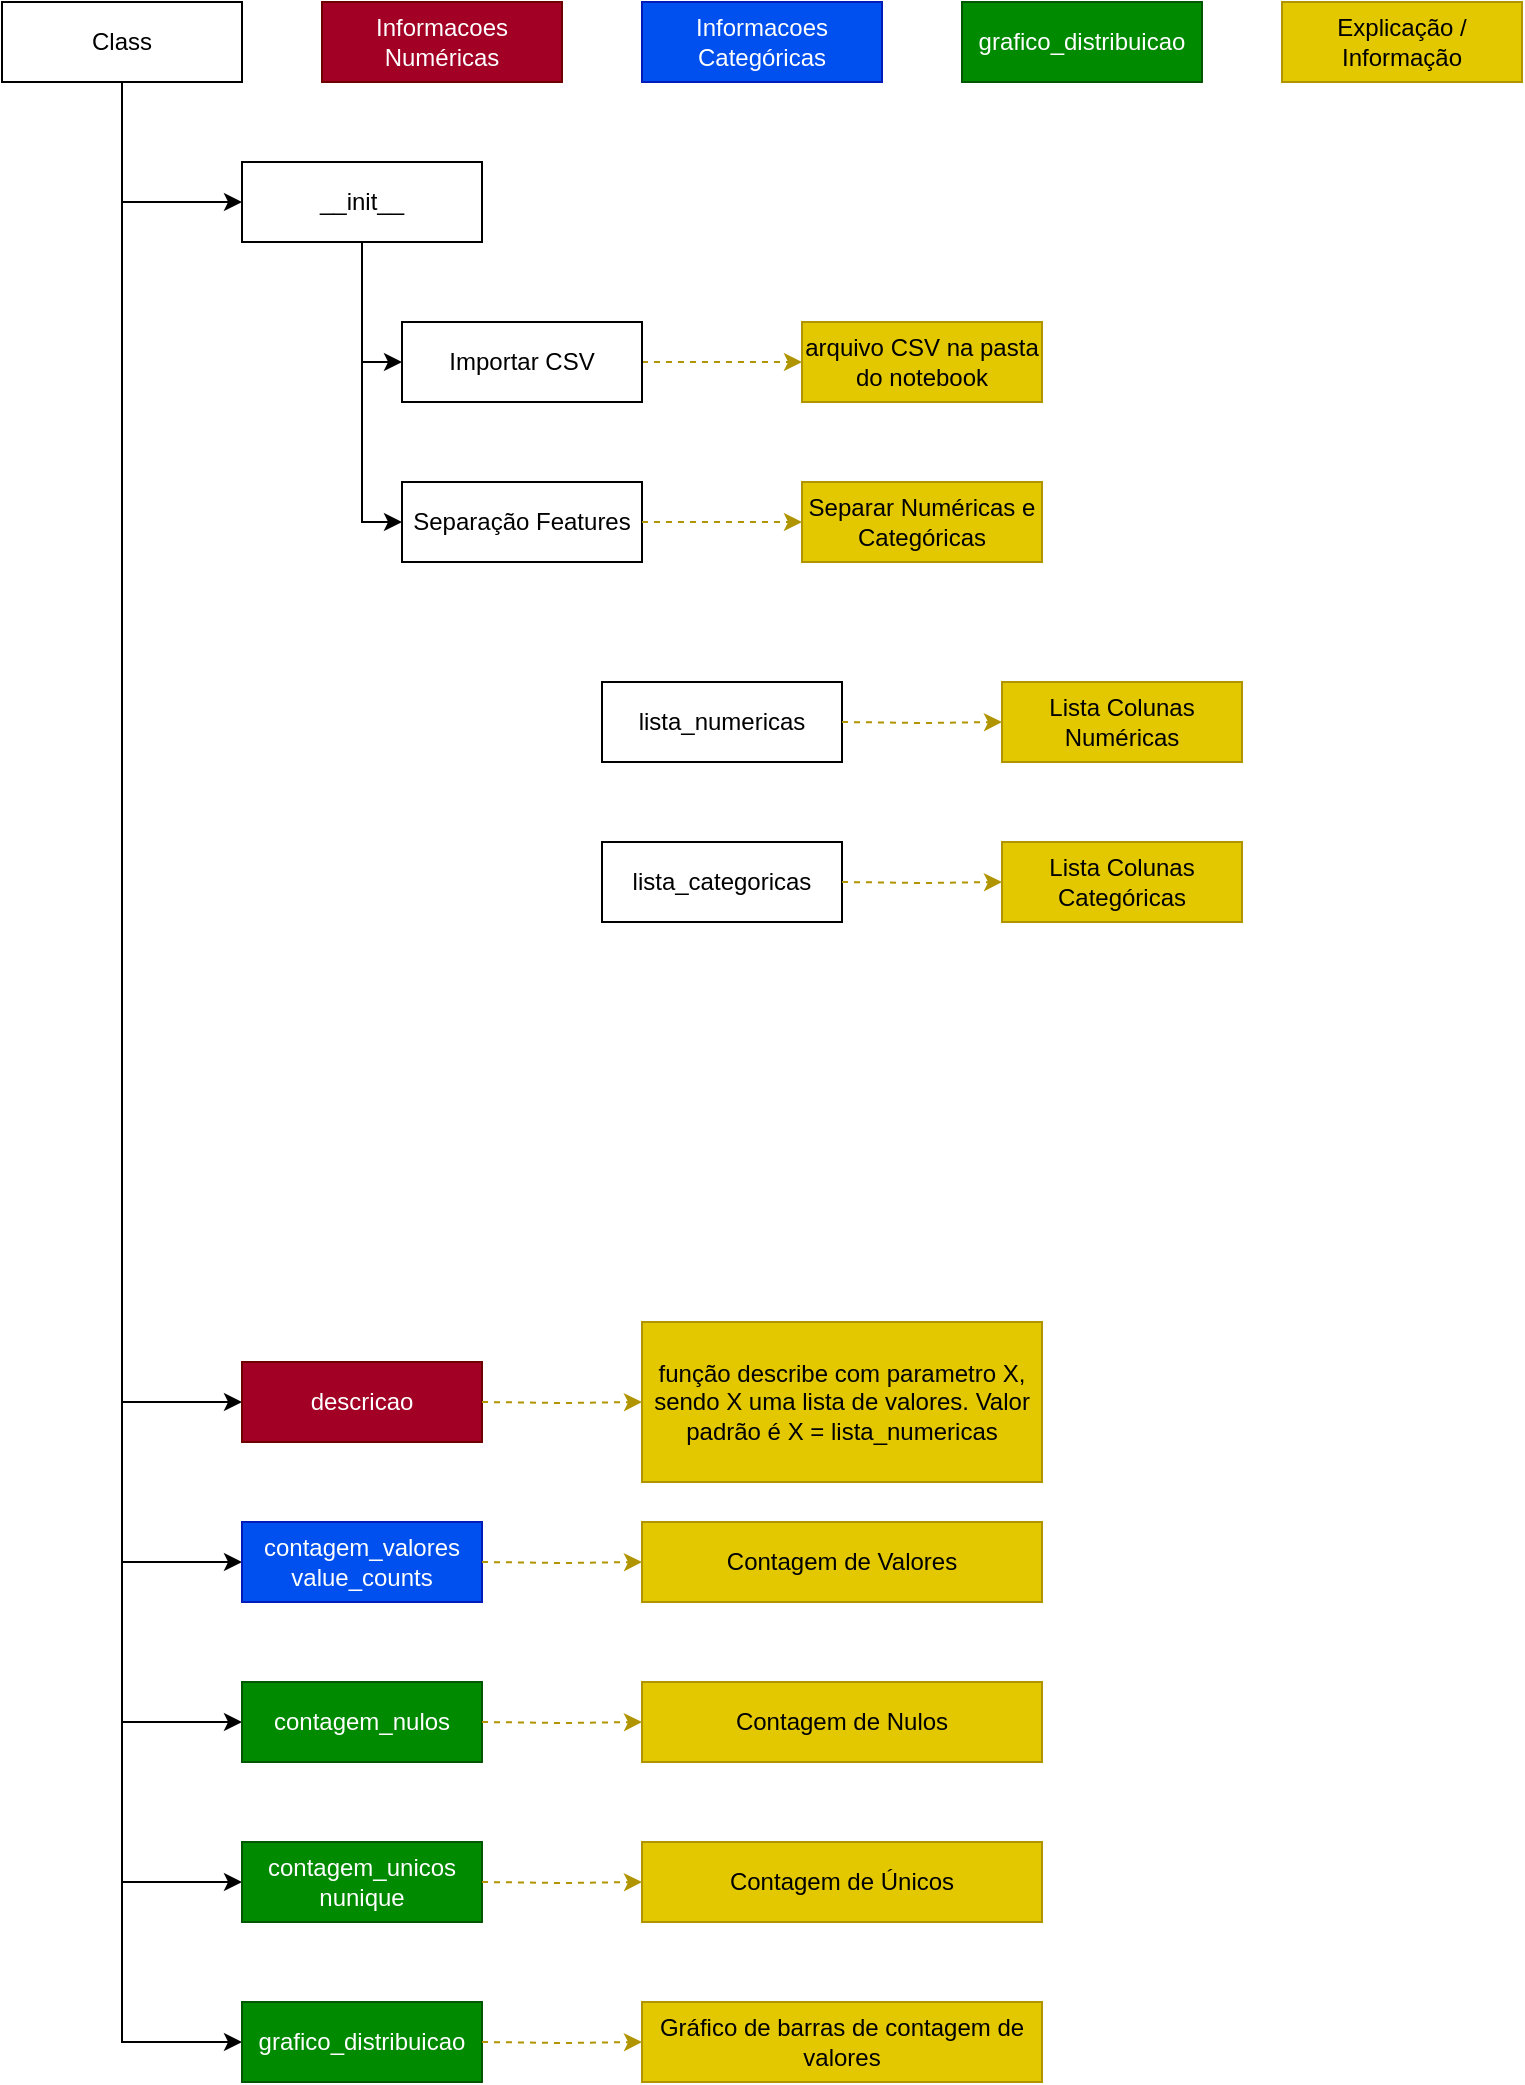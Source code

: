 <mxfile version="24.7.8">
  <diagram name="Page-1" id="e8NcMfRpyRCysMWZdbiD">
    <mxGraphModel dx="1420" dy="822" grid="1" gridSize="10" guides="1" tooltips="1" connect="1" arrows="1" fold="1" page="1" pageScale="1" pageWidth="827" pageHeight="1169" math="0" shadow="0">
      <root>
        <mxCell id="0" />
        <mxCell id="1" parent="0" />
        <mxCell id="_vq3Z08XX0XBP9HJLTH1-20" style="edgeStyle=orthogonalEdgeStyle;rounded=0;orthogonalLoop=1;jettySize=auto;html=1;entryX=0;entryY=0.5;entryDx=0;entryDy=0;exitX=0.5;exitY=1;exitDx=0;exitDy=0;" parent="1" source="TaPZH9mNPw8vO54X3EI6-1" target="_vq3Z08XX0XBP9HJLTH1-40" edge="1">
          <mxGeometry relative="1" as="geometry">
            <mxPoint x="50" y="280" as="sourcePoint" />
            <mxPoint x="160" y="1220" as="targetPoint" />
          </mxGeometry>
        </mxCell>
        <mxCell id="_vq3Z08XX0XBP9HJLTH1-30" style="edgeStyle=orthogonalEdgeStyle;rounded=0;orthogonalLoop=1;jettySize=auto;html=1;entryX=0;entryY=0.5;entryDx=0;entryDy=0;exitX=0.5;exitY=1;exitDx=0;exitDy=0;" parent="1" source="TaPZH9mNPw8vO54X3EI6-1" target="_vq3Z08XX0XBP9HJLTH1-27" edge="1">
          <mxGeometry relative="1" as="geometry">
            <mxPoint x="70" y="240" as="sourcePoint" />
          </mxGeometry>
        </mxCell>
        <mxCell id="MgwHLTYjM0skeYlXq_RX-5" style="edgeStyle=orthogonalEdgeStyle;rounded=0;orthogonalLoop=1;jettySize=auto;html=1;entryX=0;entryY=0.5;entryDx=0;entryDy=0;exitX=0.5;exitY=1;exitDx=0;exitDy=0;" parent="1" source="TaPZH9mNPw8vO54X3EI6-1" target="_vq3Z08XX0XBP9HJLTH1-21" edge="1">
          <mxGeometry relative="1" as="geometry">
            <mxPoint x="140" y="200" as="sourcePoint" />
          </mxGeometry>
        </mxCell>
        <mxCell id="MgwHLTYjM0skeYlXq_RX-7" style="edgeStyle=orthogonalEdgeStyle;rounded=0;orthogonalLoop=1;jettySize=auto;html=1;entryX=0;entryY=0.5;entryDx=0;entryDy=0;exitX=0.5;exitY=1;exitDx=0;exitDy=0;" parent="1" source="TaPZH9mNPw8vO54X3EI6-1" target="_vq3Z08XX0XBP9HJLTH1-43" edge="1">
          <mxGeometry relative="1" as="geometry">
            <mxPoint x="40" y="180" as="sourcePoint" />
          </mxGeometry>
        </mxCell>
        <mxCell id="MgwHLTYjM0skeYlXq_RX-8" style="edgeStyle=orthogonalEdgeStyle;rounded=0;orthogonalLoop=1;jettySize=auto;html=1;entryX=0;entryY=0.5;entryDx=0;entryDy=0;exitX=0.5;exitY=1;exitDx=0;exitDy=0;" parent="1" source="TaPZH9mNPw8vO54X3EI6-1" target="MgwHLTYjM0skeYlXq_RX-2" edge="1">
          <mxGeometry relative="1" as="geometry">
            <mxPoint x="50" y="130" as="sourcePoint" />
          </mxGeometry>
        </mxCell>
        <mxCell id="MgwHLTYjM0skeYlXq_RX-9" style="edgeStyle=orthogonalEdgeStyle;rounded=0;orthogonalLoop=1;jettySize=auto;html=1;entryX=0;entryY=0.5;entryDx=0;entryDy=0;exitX=0.5;exitY=1;exitDx=0;exitDy=0;" parent="1" source="TaPZH9mNPw8vO54X3EI6-1" target="_vq3Z08XX0XBP9HJLTH1-35" edge="1">
          <mxGeometry relative="1" as="geometry" />
        </mxCell>
        <mxCell id="TaPZH9mNPw8vO54X3EI6-1" value="Class" style="rounded=0;whiteSpace=wrap;html=1;" parent="1" vertex="1">
          <mxGeometry x="40" y="40" width="120" height="40" as="geometry" />
        </mxCell>
        <mxCell id="TaPZH9mNPw8vO54X3EI6-5" value="" style="edgeStyle=orthogonalEdgeStyle;rounded=0;orthogonalLoop=1;jettySize=auto;html=1;dashed=1;fillColor=#e3c800;strokeColor=#B09500;exitX=1;exitY=0.5;exitDx=0;exitDy=0;" parent="1" source="TaPZH9mNPw8vO54X3EI6-2" target="TaPZH9mNPw8vO54X3EI6-4" edge="1">
          <mxGeometry relative="1" as="geometry">
            <mxPoint x="410" y="160" as="sourcePoint" />
          </mxGeometry>
        </mxCell>
        <mxCell id="TaPZH9mNPw8vO54X3EI6-2" value="Importar CSV" style="rounded=0;whiteSpace=wrap;html=1;" parent="1" vertex="1">
          <mxGeometry x="240" y="200" width="120" height="40" as="geometry" />
        </mxCell>
        <mxCell id="TaPZH9mNPw8vO54X3EI6-4" value="arquivo CSV na pasta do notebook" style="rounded=0;whiteSpace=wrap;html=1;fillColor=#e3c800;fontColor=#000000;strokeColor=#B09500;" parent="1" vertex="1">
          <mxGeometry x="440" y="200" width="120" height="40" as="geometry" />
        </mxCell>
        <mxCell id="TaPZH9mNPw8vO54X3EI6-6" value="Separação Features" style="rounded=0;whiteSpace=wrap;html=1;" parent="1" vertex="1">
          <mxGeometry x="240" y="280" width="120" height="40" as="geometry" />
        </mxCell>
        <mxCell id="TaPZH9mNPw8vO54X3EI6-8" value="Separar Numéricas e Categóricas" style="rounded=0;whiteSpace=wrap;html=1;fillColor=#e3c800;fontColor=#000000;strokeColor=#B09500;" parent="1" vertex="1">
          <mxGeometry x="440" y="280" width="120" height="40" as="geometry" />
        </mxCell>
        <mxCell id="TaPZH9mNPw8vO54X3EI6-9" value="" style="edgeStyle=orthogonalEdgeStyle;rounded=0;orthogonalLoop=1;jettySize=auto;html=1;dashed=1;fillColor=#e3c800;strokeColor=#B09500;exitX=1;exitY=0.5;exitDx=0;exitDy=0;entryX=0;entryY=0.5;entryDx=0;entryDy=0;" parent="1" source="TaPZH9mNPw8vO54X3EI6-6" target="TaPZH9mNPw8vO54X3EI6-8" edge="1">
          <mxGeometry relative="1" as="geometry">
            <mxPoint x="330" y="230" as="sourcePoint" />
            <mxPoint x="490" y="370" as="targetPoint" />
          </mxGeometry>
        </mxCell>
        <mxCell id="_vq3Z08XX0XBP9HJLTH1-1" value="lista_numericas" style="rounded=0;whiteSpace=wrap;html=1;" parent="1" vertex="1">
          <mxGeometry x="340" y="380" width="120" height="40" as="geometry" />
        </mxCell>
        <mxCell id="_vq3Z08XX0XBP9HJLTH1-2" value="lista_categoricas" style="rounded=0;whiteSpace=wrap;html=1;" parent="1" vertex="1">
          <mxGeometry x="340" y="460" width="120" height="40" as="geometry" />
        </mxCell>
        <mxCell id="_vq3Z08XX0XBP9HJLTH1-13" value="Lista Colunas Numéricas" style="rounded=0;whiteSpace=wrap;html=1;fillColor=#e3c800;fontColor=#000000;strokeColor=#B09500;" parent="1" vertex="1">
          <mxGeometry x="540" y="380" width="120" height="40" as="geometry" />
        </mxCell>
        <mxCell id="_vq3Z08XX0XBP9HJLTH1-14" value="" style="edgeStyle=orthogonalEdgeStyle;rounded=0;orthogonalLoop=1;jettySize=auto;html=1;dashed=1;fillColor=#e3c800;strokeColor=#B09500;entryX=0;entryY=0.5;entryDx=0;entryDy=0;exitX=1;exitY=0.5;exitDx=0;exitDy=0;" parent="1" target="_vq3Z08XX0XBP9HJLTH1-13" edge="1">
          <mxGeometry relative="1" as="geometry">
            <mxPoint x="460" y="400" as="sourcePoint" />
            <mxPoint x="590" y="470" as="targetPoint" />
          </mxGeometry>
        </mxCell>
        <mxCell id="_vq3Z08XX0XBP9HJLTH1-15" value="Lista Colunas Categóricas" style="rounded=0;whiteSpace=wrap;html=1;fillColor=#e3c800;fontColor=#000000;strokeColor=#B09500;" parent="1" vertex="1">
          <mxGeometry x="540" y="460" width="120" height="40" as="geometry" />
        </mxCell>
        <mxCell id="_vq3Z08XX0XBP9HJLTH1-16" value="" style="edgeStyle=orthogonalEdgeStyle;rounded=0;orthogonalLoop=1;jettySize=auto;html=1;dashed=1;fillColor=#e3c800;strokeColor=#B09500;entryX=0;entryY=0.5;entryDx=0;entryDy=0;exitX=1;exitY=0.5;exitDx=0;exitDy=0;" parent="1" target="_vq3Z08XX0XBP9HJLTH1-15" edge="1">
          <mxGeometry relative="1" as="geometry">
            <mxPoint x="460" y="480" as="sourcePoint" />
            <mxPoint x="590" y="550" as="targetPoint" />
          </mxGeometry>
        </mxCell>
        <mxCell id="_vq3Z08XX0XBP9HJLTH1-21" value="descricao" style="rounded=0;whiteSpace=wrap;html=1;fillColor=#a20025;fontColor=#ffffff;strokeColor=#6F0000;" parent="1" vertex="1">
          <mxGeometry x="160" y="720" width="120" height="40" as="geometry" />
        </mxCell>
        <mxCell id="_vq3Z08XX0XBP9HJLTH1-24" value="função describe com parametro X, sendo X uma lista de valores. Valor padrão é X = lista_numericas" style="rounded=0;whiteSpace=wrap;html=1;fillColor=#e3c800;fontColor=#000000;strokeColor=#B09500;" parent="1" vertex="1">
          <mxGeometry x="360" y="700" width="200" height="80" as="geometry" />
        </mxCell>
        <mxCell id="_vq3Z08XX0XBP9HJLTH1-25" value="" style="edgeStyle=orthogonalEdgeStyle;rounded=0;orthogonalLoop=1;jettySize=auto;html=1;dashed=1;fillColor=#e3c800;strokeColor=#B09500;entryX=0;entryY=0.5;entryDx=0;entryDy=0;exitX=1;exitY=0.5;exitDx=0;exitDy=0;" parent="1" target="_vq3Z08XX0XBP9HJLTH1-24" edge="1">
          <mxGeometry relative="1" as="geometry">
            <mxPoint x="280" y="740" as="sourcePoint" />
            <mxPoint x="410" y="810" as="targetPoint" />
          </mxGeometry>
        </mxCell>
        <mxCell id="_vq3Z08XX0XBP9HJLTH1-28" style="edgeStyle=orthogonalEdgeStyle;rounded=0;orthogonalLoop=1;jettySize=auto;html=1;entryX=0;entryY=0.5;entryDx=0;entryDy=0;" parent="1" source="_vq3Z08XX0XBP9HJLTH1-27" target="TaPZH9mNPw8vO54X3EI6-2" edge="1">
          <mxGeometry relative="1" as="geometry" />
        </mxCell>
        <mxCell id="_vq3Z08XX0XBP9HJLTH1-29" style="edgeStyle=orthogonalEdgeStyle;rounded=0;orthogonalLoop=1;jettySize=auto;html=1;entryX=0;entryY=0.5;entryDx=0;entryDy=0;" parent="1" source="_vq3Z08XX0XBP9HJLTH1-27" target="TaPZH9mNPw8vO54X3EI6-6" edge="1">
          <mxGeometry relative="1" as="geometry" />
        </mxCell>
        <mxCell id="_vq3Z08XX0XBP9HJLTH1-27" value="__init__" style="rounded=0;whiteSpace=wrap;html=1;" parent="1" vertex="1">
          <mxGeometry x="160" y="120" width="120" height="40" as="geometry" />
        </mxCell>
        <mxCell id="_vq3Z08XX0XBP9HJLTH1-32" value="Informacoes Numéricas" style="rounded=0;whiteSpace=wrap;html=1;fillColor=#a20025;fontColor=#ffffff;strokeColor=#6F0000;" parent="1" vertex="1">
          <mxGeometry x="200" y="40" width="120" height="40" as="geometry" />
        </mxCell>
        <mxCell id="_vq3Z08XX0XBP9HJLTH1-33" value="Informacoes Categóricas" style="rounded=0;whiteSpace=wrap;html=1;fillColor=#0050ef;fontColor=#ffffff;strokeColor=#001DBC;" parent="1" vertex="1">
          <mxGeometry x="360" y="40" width="120" height="40" as="geometry" />
        </mxCell>
        <mxCell id="_vq3Z08XX0XBP9HJLTH1-34" value="Explicação / Informação" style="rounded=0;whiteSpace=wrap;html=1;fillColor=#e3c800;fontColor=#000000;strokeColor=#B09500;" parent="1" vertex="1">
          <mxGeometry x="680" y="40" width="120" height="40" as="geometry" />
        </mxCell>
        <mxCell id="_vq3Z08XX0XBP9HJLTH1-35" value="contagem_nulos" style="rounded=0;whiteSpace=wrap;html=1;fillColor=#008a00;fontColor=#ffffff;strokeColor=#005700;" parent="1" vertex="1">
          <mxGeometry x="160" y="880" width="120" height="40" as="geometry" />
        </mxCell>
        <mxCell id="_vq3Z08XX0XBP9HJLTH1-38" value="Contagem de Nulos" style="rounded=0;whiteSpace=wrap;html=1;fillColor=#e3c800;fontColor=#000000;strokeColor=#B09500;" parent="1" vertex="1">
          <mxGeometry x="360" y="880" width="200" height="40" as="geometry" />
        </mxCell>
        <mxCell id="_vq3Z08XX0XBP9HJLTH1-39" value="" style="edgeStyle=orthogonalEdgeStyle;rounded=0;orthogonalLoop=1;jettySize=auto;html=1;dashed=1;fillColor=#e3c800;strokeColor=#B09500;entryX=0;entryY=0.5;entryDx=0;entryDy=0;exitX=1;exitY=0.5;exitDx=0;exitDy=0;" parent="1" target="_vq3Z08XX0XBP9HJLTH1-38" edge="1">
          <mxGeometry relative="1" as="geometry">
            <mxPoint x="280" y="900" as="sourcePoint" />
            <mxPoint x="410" y="970" as="targetPoint" />
          </mxGeometry>
        </mxCell>
        <mxCell id="_vq3Z08XX0XBP9HJLTH1-40" value="contagem_unicos&lt;div&gt;nunique&lt;/div&gt;" style="rounded=0;whiteSpace=wrap;html=1;fillColor=#008a00;fontColor=#ffffff;strokeColor=#005700;" parent="1" vertex="1">
          <mxGeometry x="160" y="960" width="120" height="40" as="geometry" />
        </mxCell>
        <mxCell id="_vq3Z08XX0XBP9HJLTH1-41" value="Contagem de Únicos" style="rounded=0;whiteSpace=wrap;html=1;fillColor=#e3c800;fontColor=#000000;strokeColor=#B09500;" parent="1" vertex="1">
          <mxGeometry x="360" y="960" width="200" height="40" as="geometry" />
        </mxCell>
        <mxCell id="_vq3Z08XX0XBP9HJLTH1-42" value="" style="edgeStyle=orthogonalEdgeStyle;rounded=0;orthogonalLoop=1;jettySize=auto;html=1;dashed=1;fillColor=#e3c800;strokeColor=#B09500;entryX=0;entryY=0.5;entryDx=0;entryDy=0;exitX=1;exitY=0.5;exitDx=0;exitDy=0;" parent="1" target="_vq3Z08XX0XBP9HJLTH1-41" edge="1">
          <mxGeometry relative="1" as="geometry">
            <mxPoint x="280" y="980" as="sourcePoint" />
            <mxPoint x="410" y="1050" as="targetPoint" />
          </mxGeometry>
        </mxCell>
        <mxCell id="_vq3Z08XX0XBP9HJLTH1-43" value="contagem_valores&lt;div&gt;value_counts&lt;/div&gt;" style="rounded=0;whiteSpace=wrap;html=1;fillColor=#0050ef;fontColor=#ffffff;strokeColor=#001DBC;" parent="1" vertex="1">
          <mxGeometry x="160" y="800" width="120" height="40" as="geometry" />
        </mxCell>
        <mxCell id="_vq3Z08XX0XBP9HJLTH1-44" value="Contagem de Valores" style="rounded=0;whiteSpace=wrap;html=1;fillColor=#e3c800;fontColor=#000000;strokeColor=#B09500;" parent="1" vertex="1">
          <mxGeometry x="360" y="800" width="200" height="40" as="geometry" />
        </mxCell>
        <mxCell id="_vq3Z08XX0XBP9HJLTH1-45" value="" style="edgeStyle=orthogonalEdgeStyle;rounded=0;orthogonalLoop=1;jettySize=auto;html=1;dashed=1;fillColor=#e3c800;strokeColor=#B09500;entryX=0;entryY=0.5;entryDx=0;entryDy=0;exitX=1;exitY=0.5;exitDx=0;exitDy=0;" parent="1" target="_vq3Z08XX0XBP9HJLTH1-44" edge="1">
          <mxGeometry relative="1" as="geometry">
            <mxPoint x="280" y="820" as="sourcePoint" />
            <mxPoint x="410" y="890" as="targetPoint" />
          </mxGeometry>
        </mxCell>
        <mxCell id="MgwHLTYjM0skeYlXq_RX-2" value="grafico_distribuicao" style="rounded=0;whiteSpace=wrap;html=1;fillColor=#008a00;fontColor=#ffffff;strokeColor=#005700;" parent="1" vertex="1">
          <mxGeometry x="160" y="1040" width="120" height="40" as="geometry" />
        </mxCell>
        <mxCell id="mS4xfOYdUZrDkrwLqn_w-1" value="Gráfico de barras de contagem de valores" style="rounded=0;whiteSpace=wrap;html=1;fillColor=#e3c800;fontColor=#000000;strokeColor=#B09500;" parent="1" vertex="1">
          <mxGeometry x="360" y="1040" width="200" height="40" as="geometry" />
        </mxCell>
        <mxCell id="mS4xfOYdUZrDkrwLqn_w-2" value="" style="edgeStyle=orthogonalEdgeStyle;rounded=0;orthogonalLoop=1;jettySize=auto;html=1;dashed=1;fillColor=#e3c800;strokeColor=#B09500;entryX=0;entryY=0.5;entryDx=0;entryDy=0;exitX=1;exitY=0.5;exitDx=0;exitDy=0;" parent="1" target="mS4xfOYdUZrDkrwLqn_w-1" edge="1">
          <mxGeometry relative="1" as="geometry">
            <mxPoint x="280" y="1060" as="sourcePoint" />
            <mxPoint x="410" y="1130" as="targetPoint" />
          </mxGeometry>
        </mxCell>
        <mxCell id="mS4xfOYdUZrDkrwLqn_w-5" value="grafico_distribuicao" style="rounded=0;whiteSpace=wrap;html=1;fillColor=#008a00;fontColor=#ffffff;strokeColor=#005700;" parent="1" vertex="1">
          <mxGeometry x="520" y="40" width="120" height="40" as="geometry" />
        </mxCell>
      </root>
    </mxGraphModel>
  </diagram>
</mxfile>
